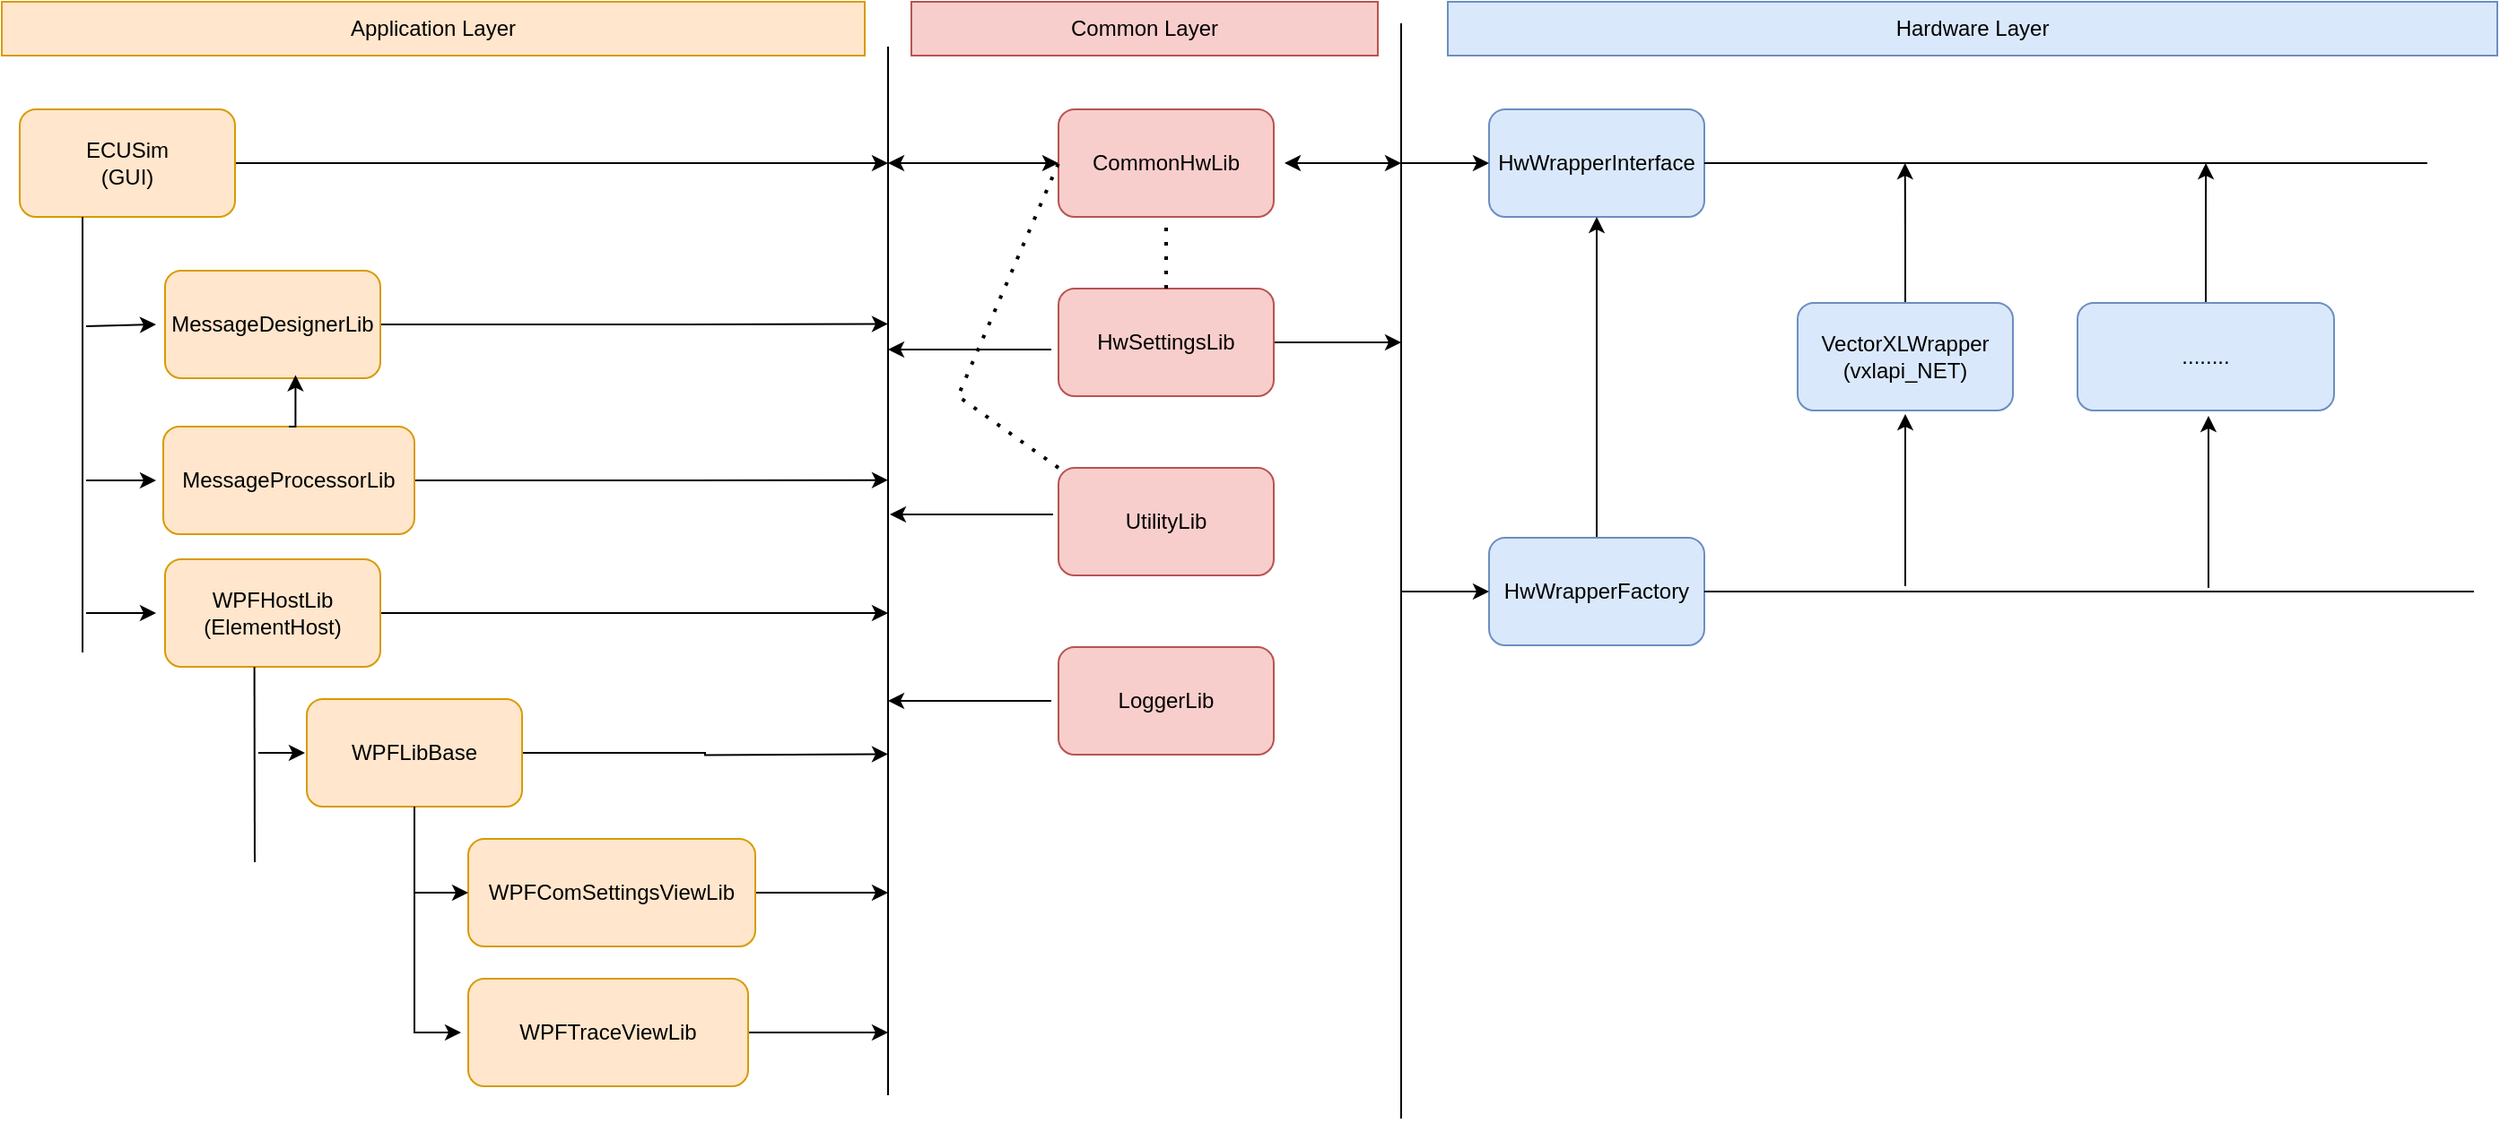 <mxfile version="28.0.7">
  <diagram name="Page-1" id="NnlHJsT5MXPtI61NSeME">
    <mxGraphModel dx="1490" dy="857" grid="1" gridSize="13" guides="1" tooltips="1" connect="1" arrows="1" fold="1" page="1" pageScale="1" pageWidth="1500" pageHeight="1000" math="0" shadow="0">
      <root>
        <mxCell id="0" />
        <mxCell id="1" parent="0" />
        <mxCell id="9c-1bYM_ctXbSxQ3_JnQ-1" value="Hardware Layer" style="text;html=1;align=center;verticalAlign=middle;whiteSpace=wrap;rounded=0;fillColor=#dae8fc;strokeColor=#6c8ebf;" vertex="1" parent="1">
          <mxGeometry x="832" y="40" width="585" height="30" as="geometry" />
        </mxCell>
        <mxCell id="9c-1bYM_ctXbSxQ3_JnQ-2" value="Common Layer" style="text;html=1;align=center;verticalAlign=middle;whiteSpace=wrap;rounded=0;fillColor=#f8cecc;strokeColor=#b85450;" vertex="1" parent="1">
          <mxGeometry x="533" y="40" width="260" height="30" as="geometry" />
        </mxCell>
        <mxCell id="9c-1bYM_ctXbSxQ3_JnQ-3" value="Application Layer" style="text;html=1;align=center;verticalAlign=middle;whiteSpace=wrap;rounded=0;fillColor=#ffe6cc;strokeColor=#d79b00;" vertex="1" parent="1">
          <mxGeometry x="26" y="40" width="481" height="30" as="geometry" />
        </mxCell>
        <mxCell id="9c-1bYM_ctXbSxQ3_JnQ-79" style="edgeStyle=orthogonalEdgeStyle;rounded=0;orthogonalLoop=1;jettySize=auto;html=1;" edge="1" parent="1" source="9c-1bYM_ctXbSxQ3_JnQ-4">
          <mxGeometry relative="1" as="geometry">
            <mxPoint x="520" y="130" as="targetPoint" />
          </mxGeometry>
        </mxCell>
        <mxCell id="9c-1bYM_ctXbSxQ3_JnQ-4" value="&lt;div&gt;ECUSim&lt;/div&gt;&lt;div&gt;(GUI)&lt;/div&gt;" style="rounded=1;whiteSpace=wrap;html=1;fillColor=#ffe6cc;strokeColor=#d79b00;" vertex="1" parent="1">
          <mxGeometry x="36" y="100" width="120" height="60" as="geometry" />
        </mxCell>
        <mxCell id="9c-1bYM_ctXbSxQ3_JnQ-53" style="edgeStyle=orthogonalEdgeStyle;rounded=0;orthogonalLoop=1;jettySize=auto;html=1;" edge="1" parent="1" source="9c-1bYM_ctXbSxQ3_JnQ-5">
          <mxGeometry relative="1" as="geometry">
            <mxPoint x="520.0" y="381" as="targetPoint" />
          </mxGeometry>
        </mxCell>
        <mxCell id="9c-1bYM_ctXbSxQ3_JnQ-5" value="&lt;div&gt;WPFHostLib&lt;/div&gt;&lt;div&gt;(ElementHost)&lt;/div&gt;" style="rounded=1;whiteSpace=wrap;html=1;fillColor=#ffe6cc;strokeColor=#d79b00;" vertex="1" parent="1">
          <mxGeometry x="117" y="351" width="120" height="60" as="geometry" />
        </mxCell>
        <mxCell id="9c-1bYM_ctXbSxQ3_JnQ-6" value="CommonHwLib" style="rounded=1;whiteSpace=wrap;html=1;fillColor=#f8cecc;strokeColor=#b85450;" vertex="1" parent="1">
          <mxGeometry x="615" y="100" width="120" height="60" as="geometry" />
        </mxCell>
        <mxCell id="9c-1bYM_ctXbSxQ3_JnQ-59" style="edgeStyle=orthogonalEdgeStyle;rounded=0;orthogonalLoop=1;jettySize=auto;html=1;" edge="1" parent="1" source="9c-1bYM_ctXbSxQ3_JnQ-7">
          <mxGeometry relative="1" as="geometry">
            <mxPoint x="806" y="230" as="targetPoint" />
          </mxGeometry>
        </mxCell>
        <mxCell id="9c-1bYM_ctXbSxQ3_JnQ-7" value="HwSettingsLib" style="rounded=1;whiteSpace=wrap;html=1;fillColor=#f8cecc;strokeColor=#b85450;" vertex="1" parent="1">
          <mxGeometry x="615" y="200" width="120" height="60" as="geometry" />
        </mxCell>
        <mxCell id="9c-1bYM_ctXbSxQ3_JnQ-8" value="UtilityLib" style="rounded=1;whiteSpace=wrap;html=1;fillColor=#f8cecc;strokeColor=#b85450;" vertex="1" parent="1">
          <mxGeometry x="615" y="300" width="120" height="60" as="geometry" />
        </mxCell>
        <mxCell id="9c-1bYM_ctXbSxQ3_JnQ-9" value="LoggerLib" style="rounded=1;whiteSpace=wrap;html=1;fillColor=#f8cecc;strokeColor=#b85450;" vertex="1" parent="1">
          <mxGeometry x="615" y="400" width="120" height="60" as="geometry" />
        </mxCell>
        <mxCell id="9c-1bYM_ctXbSxQ3_JnQ-55" style="edgeStyle=orthogonalEdgeStyle;rounded=0;orthogonalLoop=1;jettySize=auto;html=1;" edge="1" parent="1" source="9c-1bYM_ctXbSxQ3_JnQ-10">
          <mxGeometry relative="1" as="geometry">
            <mxPoint x="520.0" y="537" as="targetPoint" />
          </mxGeometry>
        </mxCell>
        <mxCell id="9c-1bYM_ctXbSxQ3_JnQ-10" value="WPFComSettingsViewLib" style="rounded=1;whiteSpace=wrap;html=1;fillColor=#ffe6cc;strokeColor=#d79b00;" vertex="1" parent="1">
          <mxGeometry x="286" y="507" width="160" height="60" as="geometry" />
        </mxCell>
        <mxCell id="9c-1bYM_ctXbSxQ3_JnQ-54" style="edgeStyle=orthogonalEdgeStyle;rounded=0;orthogonalLoop=1;jettySize=auto;html=1;exitX=1;exitY=0.5;exitDx=0;exitDy=0;" edge="1" parent="1" source="9c-1bYM_ctXbSxQ3_JnQ-11">
          <mxGeometry relative="1" as="geometry">
            <mxPoint x="520.0" y="459.714" as="targetPoint" />
          </mxGeometry>
        </mxCell>
        <mxCell id="9c-1bYM_ctXbSxQ3_JnQ-11" value="WPFLibBase" style="rounded=1;whiteSpace=wrap;html=1;fillColor=#ffe6cc;strokeColor=#d79b00;" vertex="1" parent="1">
          <mxGeometry x="196" y="429" width="120" height="60" as="geometry" />
        </mxCell>
        <mxCell id="9c-1bYM_ctXbSxQ3_JnQ-12" value="HwWrapperInterface" style="rounded=1;whiteSpace=wrap;html=1;fillColor=#dae8fc;strokeColor=#6c8ebf;" vertex="1" parent="1">
          <mxGeometry x="855" y="100" width="120" height="60" as="geometry" />
        </mxCell>
        <mxCell id="9c-1bYM_ctXbSxQ3_JnQ-43" style="edgeStyle=orthogonalEdgeStyle;rounded=0;orthogonalLoop=1;jettySize=auto;html=1;exitX=0.5;exitY=0;exitDx=0;exitDy=0;entryX=0.5;entryY=1;entryDx=0;entryDy=0;" edge="1" parent="1" source="9c-1bYM_ctXbSxQ3_JnQ-13" target="9c-1bYM_ctXbSxQ3_JnQ-12">
          <mxGeometry relative="1" as="geometry" />
        </mxCell>
        <mxCell id="9c-1bYM_ctXbSxQ3_JnQ-13" value="HwWrapperFactory" style="rounded=1;whiteSpace=wrap;html=1;fillColor=#dae8fc;strokeColor=#6c8ebf;" vertex="1" parent="1">
          <mxGeometry x="855" y="339" width="120" height="60" as="geometry" />
        </mxCell>
        <mxCell id="9c-1bYM_ctXbSxQ3_JnQ-69" style="edgeStyle=orthogonalEdgeStyle;rounded=0;orthogonalLoop=1;jettySize=auto;html=1;exitX=0.5;exitY=0;exitDx=0;exitDy=0;" edge="1" parent="1" source="9c-1bYM_ctXbSxQ3_JnQ-14">
          <mxGeometry relative="1" as="geometry">
            <mxPoint x="1086.857" y="130" as="targetPoint" />
          </mxGeometry>
        </mxCell>
        <mxCell id="9c-1bYM_ctXbSxQ3_JnQ-14" value="&lt;div&gt;VectorXLWrapper&lt;/div&gt;&lt;div&gt;(vxlapi_NET)&lt;/div&gt;" style="rounded=1;whiteSpace=wrap;html=1;fillColor=#dae8fc;strokeColor=#6c8ebf;" vertex="1" parent="1">
          <mxGeometry x="1027" y="208" width="120" height="60" as="geometry" />
        </mxCell>
        <mxCell id="9c-1bYM_ctXbSxQ3_JnQ-56" style="edgeStyle=orthogonalEdgeStyle;rounded=0;orthogonalLoop=1;jettySize=auto;html=1;" edge="1" parent="1" source="9c-1bYM_ctXbSxQ3_JnQ-16">
          <mxGeometry relative="1" as="geometry">
            <mxPoint x="520.0" y="615" as="targetPoint" />
          </mxGeometry>
        </mxCell>
        <mxCell id="9c-1bYM_ctXbSxQ3_JnQ-16" value="WPFTraceViewLib" style="rounded=1;whiteSpace=wrap;html=1;fillColor=#ffe6cc;strokeColor=#d79b00;" vertex="1" parent="1">
          <mxGeometry x="286" y="585" width="156" height="60" as="geometry" />
        </mxCell>
        <mxCell id="9c-1bYM_ctXbSxQ3_JnQ-47" style="edgeStyle=orthogonalEdgeStyle;rounded=0;orthogonalLoop=1;jettySize=auto;html=1;exitX=1;exitY=0.5;exitDx=0;exitDy=0;" edge="1" parent="1" source="9c-1bYM_ctXbSxQ3_JnQ-17">
          <mxGeometry relative="1" as="geometry">
            <mxPoint x="520.0" y="219.714" as="targetPoint" />
          </mxGeometry>
        </mxCell>
        <mxCell id="9c-1bYM_ctXbSxQ3_JnQ-17" value="MessageDesignerLib" style="rounded=1;whiteSpace=wrap;html=1;fillColor=#ffe6cc;strokeColor=#d79b00;" vertex="1" parent="1">
          <mxGeometry x="117" y="190" width="120" height="60" as="geometry" />
        </mxCell>
        <mxCell id="9c-1bYM_ctXbSxQ3_JnQ-52" style="edgeStyle=orthogonalEdgeStyle;rounded=0;orthogonalLoop=1;jettySize=auto;html=1;exitX=1;exitY=0.5;exitDx=0;exitDy=0;" edge="1" parent="1" source="9c-1bYM_ctXbSxQ3_JnQ-18">
          <mxGeometry relative="1" as="geometry">
            <mxPoint x="520.0" y="306.857" as="targetPoint" />
          </mxGeometry>
        </mxCell>
        <mxCell id="9c-1bYM_ctXbSxQ3_JnQ-18" value="MessageProcessorLib" style="rounded=1;whiteSpace=wrap;html=1;fillColor=#ffe6cc;strokeColor=#d79b00;" vertex="1" parent="1">
          <mxGeometry x="116" y="277" width="140" height="60" as="geometry" />
        </mxCell>
        <mxCell id="9c-1bYM_ctXbSxQ3_JnQ-22" value="" style="endArrow=none;html=1;rounded=0;" edge="1" parent="1">
          <mxGeometry width="50" height="50" relative="1" as="geometry">
            <mxPoint x="71" y="403" as="sourcePoint" />
            <mxPoint x="71" y="160" as="targetPoint" />
          </mxGeometry>
        </mxCell>
        <mxCell id="9c-1bYM_ctXbSxQ3_JnQ-23" value="" style="endArrow=classic;html=1;rounded=0;entryX=0;entryY=0.5;entryDx=0;entryDy=0;" edge="1" parent="1">
          <mxGeometry width="50" height="50" relative="1" as="geometry">
            <mxPoint x="73" y="221" as="sourcePoint" />
            <mxPoint x="112" y="220" as="targetPoint" />
          </mxGeometry>
        </mxCell>
        <mxCell id="9c-1bYM_ctXbSxQ3_JnQ-24" value="" style="endArrow=classic;html=1;rounded=0;entryX=0;entryY=0.5;entryDx=0;entryDy=0;" edge="1" parent="1">
          <mxGeometry width="50" height="50" relative="1" as="geometry">
            <mxPoint x="73" y="307" as="sourcePoint" />
            <mxPoint x="112" y="307" as="targetPoint" />
          </mxGeometry>
        </mxCell>
        <mxCell id="9c-1bYM_ctXbSxQ3_JnQ-25" value="" style="endArrow=classic;html=1;rounded=0;entryX=0;entryY=0.5;entryDx=0;entryDy=0;" edge="1" parent="1">
          <mxGeometry width="50" height="50" relative="1" as="geometry">
            <mxPoint x="73" y="381" as="sourcePoint" />
            <mxPoint x="112" y="381" as="targetPoint" />
          </mxGeometry>
        </mxCell>
        <mxCell id="9c-1bYM_ctXbSxQ3_JnQ-27" value="" style="endArrow=classic;html=1;rounded=0;entryX=0;entryY=0.5;entryDx=0;entryDy=0;" edge="1" parent="1">
          <mxGeometry width="50" height="50" relative="1" as="geometry">
            <mxPoint x="169" y="459" as="sourcePoint" />
            <mxPoint x="195.0" y="459" as="targetPoint" />
          </mxGeometry>
        </mxCell>
        <mxCell id="9c-1bYM_ctXbSxQ3_JnQ-31" value="" style="endArrow=classic;html=1;rounded=0;exitX=0.5;exitY=1;exitDx=0;exitDy=0;entryX=0;entryY=0.5;entryDx=0;entryDy=0;" edge="1" parent="1" source="9c-1bYM_ctXbSxQ3_JnQ-11" target="9c-1bYM_ctXbSxQ3_JnQ-10">
          <mxGeometry width="50" height="50" relative="1" as="geometry">
            <mxPoint x="442" y="401" as="sourcePoint" />
            <mxPoint x="256" y="637" as="targetPoint" />
            <Array as="points">
              <mxPoint x="256" y="537" />
            </Array>
          </mxGeometry>
        </mxCell>
        <mxCell id="9c-1bYM_ctXbSxQ3_JnQ-32" value="" style="endArrow=classic;html=1;rounded=0;entryX=0;entryY=0.5;entryDx=0;entryDy=0;" edge="1" parent="1">
          <mxGeometry width="50" height="50" relative="1" as="geometry">
            <mxPoint x="256" y="533" as="sourcePoint" />
            <mxPoint x="282" y="615" as="targetPoint" />
            <Array as="points">
              <mxPoint x="256" y="615" />
            </Array>
          </mxGeometry>
        </mxCell>
        <mxCell id="9c-1bYM_ctXbSxQ3_JnQ-33" value="" style="endArrow=none;html=1;rounded=0;" edge="1" parent="1">
          <mxGeometry width="50" height="50" relative="1" as="geometry">
            <mxPoint x="520" y="650" as="sourcePoint" />
            <mxPoint x="520" y="65" as="targetPoint" />
          </mxGeometry>
        </mxCell>
        <mxCell id="9c-1bYM_ctXbSxQ3_JnQ-35" value="" style="endArrow=classic;startArrow=classic;html=1;rounded=0;entryX=0;entryY=0.5;entryDx=0;entryDy=0;" edge="1" parent="1" target="9c-1bYM_ctXbSxQ3_JnQ-6">
          <mxGeometry width="50" height="50" relative="1" as="geometry">
            <mxPoint x="520" y="130" as="sourcePoint" />
            <mxPoint x="466" y="338" as="targetPoint" />
          </mxGeometry>
        </mxCell>
        <mxCell id="9c-1bYM_ctXbSxQ3_JnQ-36" value="" style="endArrow=classic;html=1;rounded=0;" edge="1" parent="1">
          <mxGeometry width="50" height="50" relative="1" as="geometry">
            <mxPoint x="611" y="234" as="sourcePoint" />
            <mxPoint x="520" y="234" as="targetPoint" />
          </mxGeometry>
        </mxCell>
        <mxCell id="9c-1bYM_ctXbSxQ3_JnQ-37" value="" style="endArrow=classic;html=1;rounded=0;" edge="1" parent="1">
          <mxGeometry width="50" height="50" relative="1" as="geometry">
            <mxPoint x="612" y="326" as="sourcePoint" />
            <mxPoint x="521" y="326" as="targetPoint" />
          </mxGeometry>
        </mxCell>
        <mxCell id="9c-1bYM_ctXbSxQ3_JnQ-38" value="" style="endArrow=classic;html=1;rounded=0;" edge="1" parent="1">
          <mxGeometry width="50" height="50" relative="1" as="geometry">
            <mxPoint x="611" y="430" as="sourcePoint" />
            <mxPoint x="520" y="430" as="targetPoint" />
          </mxGeometry>
        </mxCell>
        <mxCell id="9c-1bYM_ctXbSxQ3_JnQ-50" value="" style="endArrow=none;html=1;rounded=0;entryX=0.415;entryY=1.002;entryDx=0;entryDy=0;entryPerimeter=0;" edge="1" parent="1" target="9c-1bYM_ctXbSxQ3_JnQ-5">
          <mxGeometry width="50" height="50" relative="1" as="geometry">
            <mxPoint x="167" y="520" as="sourcePoint" />
            <mxPoint x="583" y="338" as="targetPoint" />
          </mxGeometry>
        </mxCell>
        <mxCell id="9c-1bYM_ctXbSxQ3_JnQ-51" style="edgeStyle=orthogonalEdgeStyle;rounded=0;orthogonalLoop=1;jettySize=auto;html=1;exitX=0.5;exitY=0;exitDx=0;exitDy=0;entryX=0.606;entryY=0.971;entryDx=0;entryDy=0;entryPerimeter=0;" edge="1" parent="1" source="9c-1bYM_ctXbSxQ3_JnQ-18" target="9c-1bYM_ctXbSxQ3_JnQ-17">
          <mxGeometry relative="1" as="geometry" />
        </mxCell>
        <mxCell id="9c-1bYM_ctXbSxQ3_JnQ-57" value="" style="endArrow=none;html=1;rounded=0;" edge="1" parent="1">
          <mxGeometry width="50" height="50" relative="1" as="geometry">
            <mxPoint x="806" y="663" as="sourcePoint" />
            <mxPoint x="806" y="52" as="targetPoint" />
          </mxGeometry>
        </mxCell>
        <mxCell id="9c-1bYM_ctXbSxQ3_JnQ-58" value="" style="endArrow=classic;startArrow=classic;html=1;rounded=0;" edge="1" parent="1">
          <mxGeometry width="50" height="50" relative="1" as="geometry">
            <mxPoint x="741" y="130" as="sourcePoint" />
            <mxPoint x="806" y="130" as="targetPoint" />
          </mxGeometry>
        </mxCell>
        <mxCell id="9c-1bYM_ctXbSxQ3_JnQ-89" style="edgeStyle=orthogonalEdgeStyle;rounded=0;orthogonalLoop=1;jettySize=auto;html=1;exitX=0.5;exitY=0;exitDx=0;exitDy=0;" edge="1" parent="1" source="9c-1bYM_ctXbSxQ3_JnQ-66">
          <mxGeometry relative="1" as="geometry">
            <mxPoint x="1254.571" y="130" as="targetPoint" />
          </mxGeometry>
        </mxCell>
        <mxCell id="9c-1bYM_ctXbSxQ3_JnQ-66" value="........" style="rounded=1;whiteSpace=wrap;html=1;fillColor=#dae8fc;strokeColor=#6c8ebf;" vertex="1" parent="1">
          <mxGeometry x="1183" y="208" width="143" height="60" as="geometry" />
        </mxCell>
        <mxCell id="9c-1bYM_ctXbSxQ3_JnQ-68" value="" style="endArrow=none;html=1;rounded=0;exitX=1;exitY=0.5;exitDx=0;exitDy=0;" edge="1" parent="1" source="9c-1bYM_ctXbSxQ3_JnQ-12">
          <mxGeometry width="50" height="50" relative="1" as="geometry">
            <mxPoint x="1222" y="388" as="sourcePoint" />
            <mxPoint x="1378" y="130" as="targetPoint" />
          </mxGeometry>
        </mxCell>
        <mxCell id="9c-1bYM_ctXbSxQ3_JnQ-71" value="" style="endArrow=none;html=1;rounded=0;exitX=1;exitY=0.5;exitDx=0;exitDy=0;" edge="1" parent="1" source="9c-1bYM_ctXbSxQ3_JnQ-13">
          <mxGeometry width="50" height="50" relative="1" as="geometry">
            <mxPoint x="1222" y="388" as="sourcePoint" />
            <mxPoint x="1404" y="369" as="targetPoint" />
          </mxGeometry>
        </mxCell>
        <mxCell id="9c-1bYM_ctXbSxQ3_JnQ-75" value="" style="endArrow=classic;html=1;rounded=0;entryX=0.5;entryY=1;entryDx=0;entryDy=0;" edge="1" parent="1">
          <mxGeometry width="50" height="50" relative="1" as="geometry">
            <mxPoint x="1087" y="366" as="sourcePoint" />
            <mxPoint x="1087" y="270" as="targetPoint" />
          </mxGeometry>
        </mxCell>
        <mxCell id="9c-1bYM_ctXbSxQ3_JnQ-76" value="" style="endArrow=classic;html=1;rounded=0;entryX=0.5;entryY=1;entryDx=0;entryDy=0;" edge="1" parent="1">
          <mxGeometry width="50" height="50" relative="1" as="geometry">
            <mxPoint x="1256" y="367" as="sourcePoint" />
            <mxPoint x="1256" y="271" as="targetPoint" />
          </mxGeometry>
        </mxCell>
        <mxCell id="9c-1bYM_ctXbSxQ3_JnQ-84" value="" style="endArrow=none;dashed=1;html=1;dashPattern=1 3;strokeWidth=2;rounded=0;entryX=0;entryY=0.5;entryDx=0;entryDy=0;exitX=0;exitY=0;exitDx=0;exitDy=0;" edge="1" parent="1" source="9c-1bYM_ctXbSxQ3_JnQ-8" target="9c-1bYM_ctXbSxQ3_JnQ-6">
          <mxGeometry width="50" height="50" relative="1" as="geometry">
            <mxPoint x="624" y="388" as="sourcePoint" />
            <mxPoint x="674" y="338" as="targetPoint" />
            <Array as="points">
              <mxPoint x="559" y="260" />
            </Array>
          </mxGeometry>
        </mxCell>
        <mxCell id="9c-1bYM_ctXbSxQ3_JnQ-86" value="" style="endArrow=none;dashed=1;html=1;dashPattern=1 3;strokeWidth=2;rounded=0;entryX=0.5;entryY=1;entryDx=0;entryDy=0;exitX=0.5;exitY=0;exitDx=0;exitDy=0;" edge="1" parent="1" source="9c-1bYM_ctXbSxQ3_JnQ-7" target="9c-1bYM_ctXbSxQ3_JnQ-6">
          <mxGeometry width="50" height="50" relative="1" as="geometry">
            <mxPoint x="624" y="388" as="sourcePoint" />
            <mxPoint x="674" y="338" as="targetPoint" />
          </mxGeometry>
        </mxCell>
        <mxCell id="9c-1bYM_ctXbSxQ3_JnQ-87" value="" style="endArrow=classic;html=1;rounded=0;entryX=0;entryY=0.5;entryDx=0;entryDy=0;" edge="1" parent="1" target="9c-1bYM_ctXbSxQ3_JnQ-12">
          <mxGeometry width="50" height="50" relative="1" as="geometry">
            <mxPoint x="806" y="130" as="sourcePoint" />
            <mxPoint x="674" y="338" as="targetPoint" />
          </mxGeometry>
        </mxCell>
        <mxCell id="9c-1bYM_ctXbSxQ3_JnQ-88" value="" style="endArrow=classic;html=1;rounded=0;entryX=0;entryY=0.5;entryDx=0;entryDy=0;" edge="1" parent="1" target="9c-1bYM_ctXbSxQ3_JnQ-13">
          <mxGeometry width="50" height="50" relative="1" as="geometry">
            <mxPoint x="806" y="369" as="sourcePoint" />
            <mxPoint x="674" y="338" as="targetPoint" />
          </mxGeometry>
        </mxCell>
      </root>
    </mxGraphModel>
  </diagram>
</mxfile>
